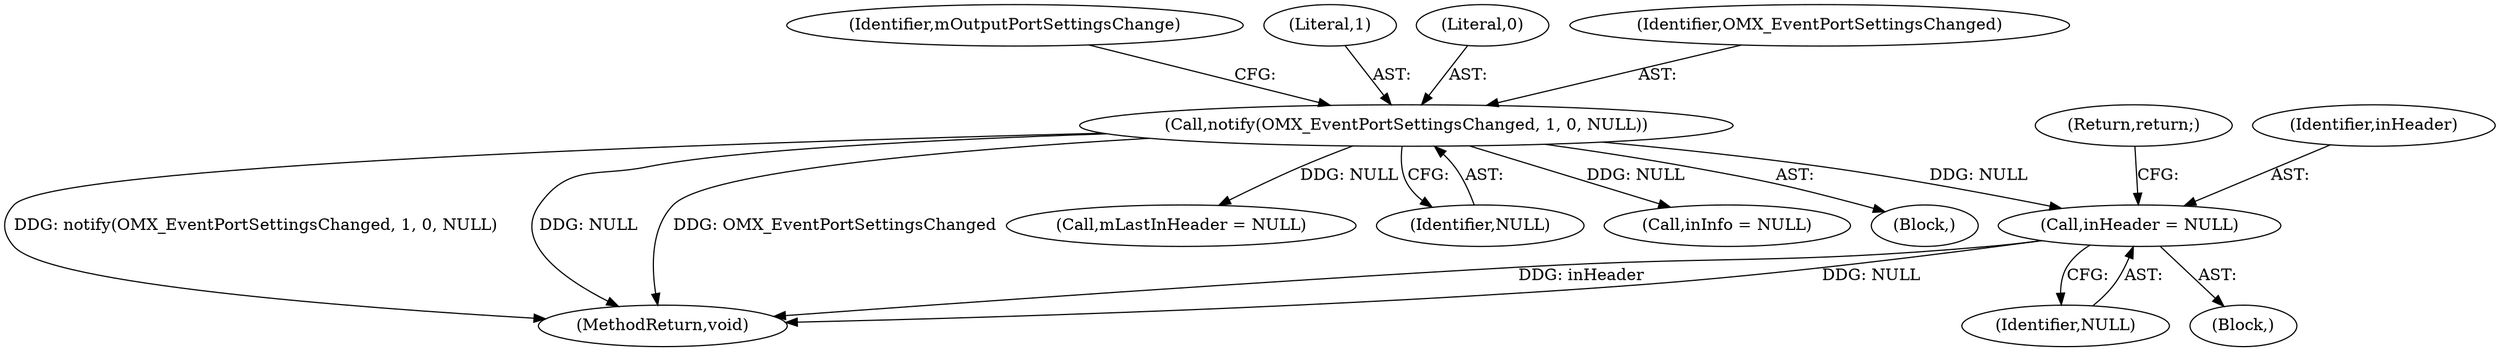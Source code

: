 digraph "0_Android_8e438e153f661e9df8db0ac41d587e940352df06@pointer" {
"1000834" [label="(Call,inHeader = NULL)"];
"1000800" [label="(Call,notify(OMX_EventPortSettingsChanged, 1, 0, NULL))"];
"1000837" [label="(Return,return;)"];
"1000836" [label="(Identifier,NULL)"];
"1000789" [label="(Block,)"];
"1001437" [label="(MethodReturn,void)"];
"1000806" [label="(Identifier,mOutputPortSettingsChange)"];
"1000826" [label="(Call,mLastInHeader = NULL)"];
"1000804" [label="(Identifier,NULL)"];
"1000829" [label="(Call,inInfo = NULL)"];
"1000802" [label="(Literal,1)"];
"1000803" [label="(Literal,0)"];
"1000835" [label="(Identifier,inHeader)"];
"1000834" [label="(Call,inHeader = NULL)"];
"1000816" [label="(Block,)"];
"1000800" [label="(Call,notify(OMX_EventPortSettingsChanged, 1, 0, NULL))"];
"1000801" [label="(Identifier,OMX_EventPortSettingsChanged)"];
"1000834" -> "1000816"  [label="AST: "];
"1000834" -> "1000836"  [label="CFG: "];
"1000835" -> "1000834"  [label="AST: "];
"1000836" -> "1000834"  [label="AST: "];
"1000837" -> "1000834"  [label="CFG: "];
"1000834" -> "1001437"  [label="DDG: inHeader"];
"1000834" -> "1001437"  [label="DDG: NULL"];
"1000800" -> "1000834"  [label="DDG: NULL"];
"1000800" -> "1000789"  [label="AST: "];
"1000800" -> "1000804"  [label="CFG: "];
"1000801" -> "1000800"  [label="AST: "];
"1000802" -> "1000800"  [label="AST: "];
"1000803" -> "1000800"  [label="AST: "];
"1000804" -> "1000800"  [label="AST: "];
"1000806" -> "1000800"  [label="CFG: "];
"1000800" -> "1001437"  [label="DDG: notify(OMX_EventPortSettingsChanged, 1, 0, NULL)"];
"1000800" -> "1001437"  [label="DDG: NULL"];
"1000800" -> "1001437"  [label="DDG: OMX_EventPortSettingsChanged"];
"1000800" -> "1000826"  [label="DDG: NULL"];
"1000800" -> "1000829"  [label="DDG: NULL"];
}
